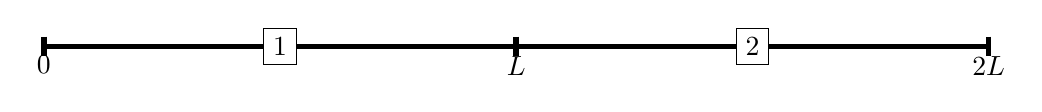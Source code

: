 \begin{tikzpicture}
    \pgfmathsetmacro{\L}{6}
    \pgfmathsetmacro{\ticklen}{0.125}

    % element labels
    \node[draw,rectangle] (P1) at (-\L/2,0) {1};
    \node[draw,rectangle] (P2) at (\L/2,0) {2};

    % main line (beam)
    \draw[line width=2pt] (-\L,0) -- (P1) -- (P2) -- (\L,0);

    % ticks
    \draw[line width=2pt] (-\L,\ticklen) -- (-\L,-\ticklen);
    \draw[line width=2pt] (0,\ticklen) -- (0,-\ticklen);
    \draw[line width=2pt] (\L,\ticklen) -- (\L,-\ticklen);

    % labels
    \coordinate[label=below:{$0$}] (E1) at (-\L,0);
    \coordinate[label=below:{$L$}] (E2) at (0,0);
    \coordinate[label=below:{$2L$}] (E3) at (\L,0);
\end{tikzpicture}